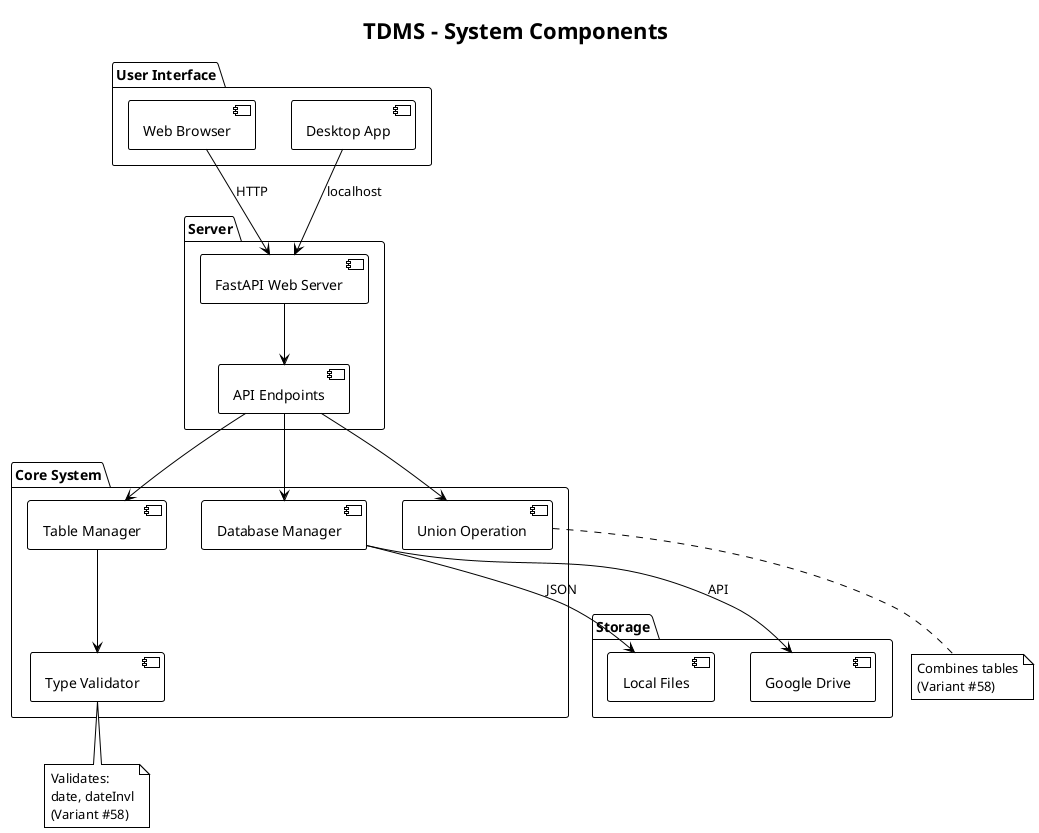 @startuml component
!theme plain
title TDMS - System Components

package "User Interface" {
  [Web Browser]
  [Desktop App]
}

package "Server" {
  [FastAPI Web Server]
  [API Endpoints]
}

package "Core System" {
  [Database Manager]
  [Table Manager]
  [Type Validator]
  [Union Operation]
}

package "Storage" {
  [Local Files]
  [Google Drive]
}

[Web Browser] --> [FastAPI Web Server] : HTTP
[Desktop App] --> [FastAPI Web Server] : localhost

[FastAPI Web Server] --> [API Endpoints]

[API Endpoints] --> [Database Manager]
[API Endpoints] --> [Table Manager]
[API Endpoints] --> [Union Operation]

[Table Manager] --> [Type Validator]

[Database Manager] --> [Local Files] : JSON
[Database Manager] --> [Google Drive] : API

note bottom of [Type Validator]
  Validates:
  date, dateInvl
  (Variant #58)
end note

note bottom of [Union Operation]
  Combines tables
  (Variant #58)
end note

@enduml